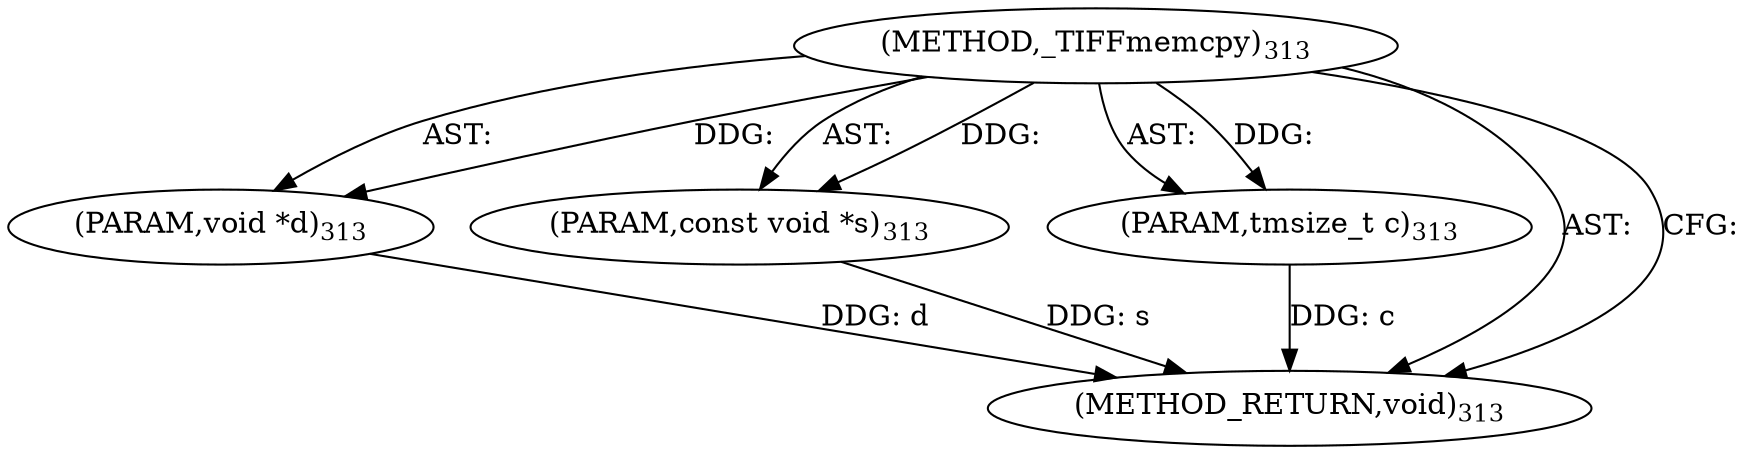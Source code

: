 digraph "_TIFFmemcpy" {  
"8390" [label = <(METHOD,_TIFFmemcpy)<SUB>313</SUB>> ]
"8391" [label = <(PARAM,void *d)<SUB>313</SUB>> ]
"8392" [label = <(PARAM,const void *s)<SUB>313</SUB>> ]
"8393" [label = <(PARAM,tmsize_t c)<SUB>313</SUB>> ]
"8394" [label = <(METHOD_RETURN,void)<SUB>313</SUB>> ]
  "8390" -> "8391"  [ label = "AST: "] 
  "8390" -> "8392"  [ label = "AST: "] 
  "8390" -> "8393"  [ label = "AST: "] 
  "8390" -> "8394"  [ label = "AST: "] 
  "8390" -> "8394"  [ label = "CFG: "] 
  "8391" -> "8394"  [ label = "DDG: d"] 
  "8392" -> "8394"  [ label = "DDG: s"] 
  "8393" -> "8394"  [ label = "DDG: c"] 
  "8390" -> "8391"  [ label = "DDG: "] 
  "8390" -> "8392"  [ label = "DDG: "] 
  "8390" -> "8393"  [ label = "DDG: "] 
}
